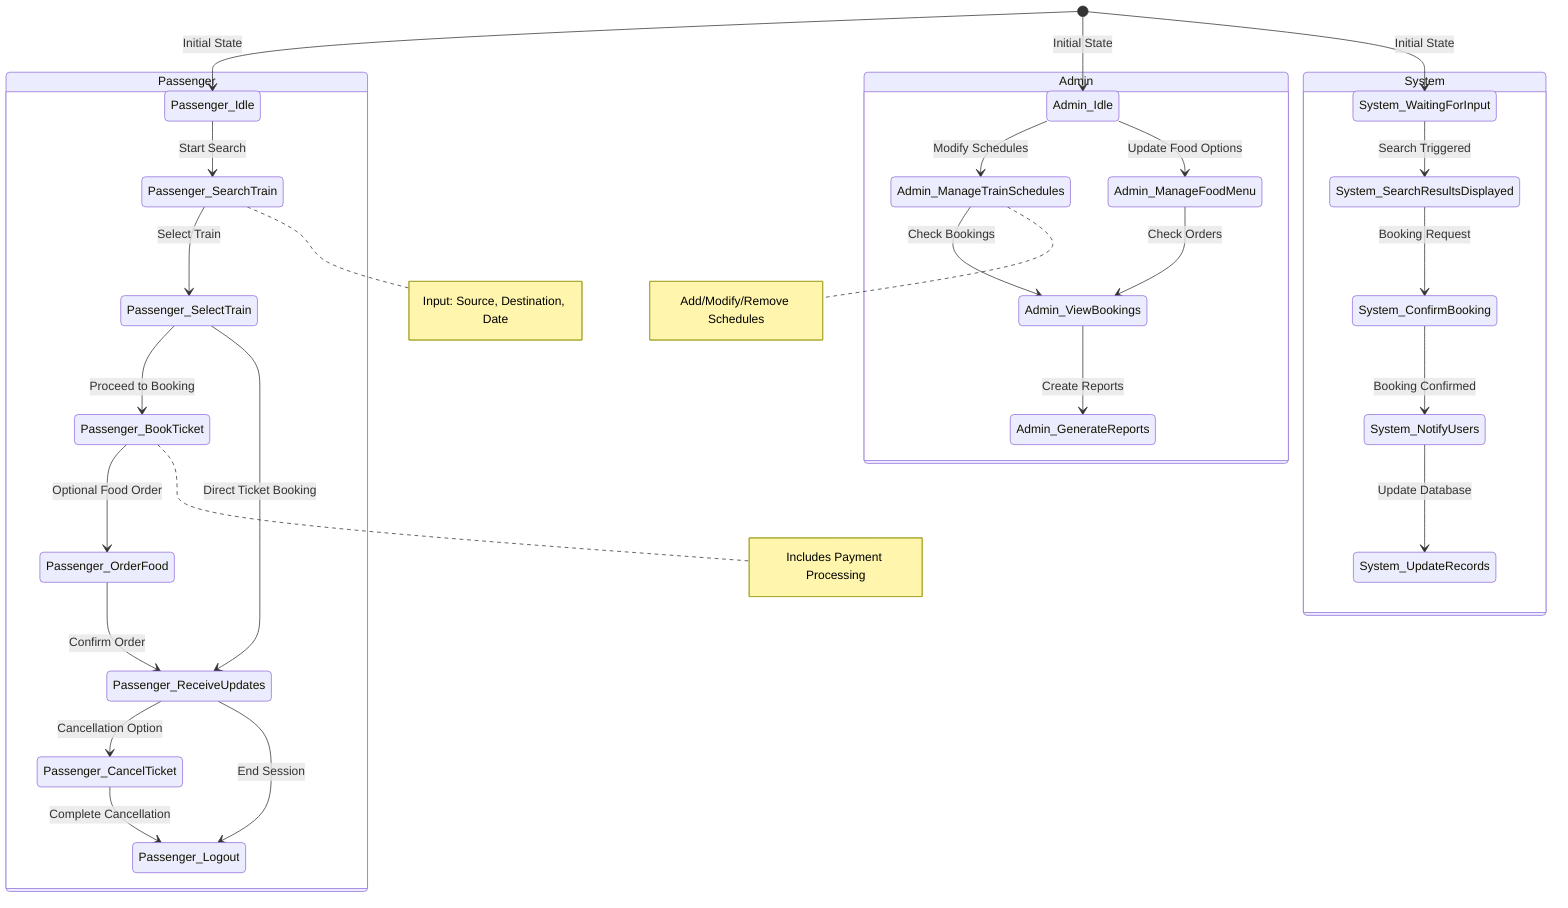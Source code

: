 stateDiagram-v2
    [*] --> Passenger_Idle : Initial State
    [*] --> Admin_Idle : Initial State
    [*] --> System_WaitingForInput : Initial State

    state Passenger {
        Passenger_Idle --> Passenger_SearchTrain : Start Search
        Passenger_SearchTrain --> Passenger_SelectTrain : Select Train
        Passenger_SelectTrain --> Passenger_BookTicket : Proceed to Booking
        Passenger_BookTicket --> Passenger_OrderFood : Optional Food Order
        Passenger_OrderFood --> Passenger_ReceiveUpdates : Confirm Order
        Passenger_SelectTrain --> Passenger_ReceiveUpdates : Direct Ticket Booking
        Passenger_ReceiveUpdates --> Passenger_CancelTicket : Cancellation Option
        Passenger_CancelTicket --> Passenger_Logout : Complete Cancellation
        Passenger_ReceiveUpdates --> Passenger_Logout : End Session
    }

    state Admin {
        Admin_Idle --> Admin_ManageTrainSchedules : Modify Schedules
        Admin_Idle --> Admin_ManageFoodMenu : Update Food Options
        Admin_ManageTrainSchedules --> Admin_ViewBookings : Check Bookings
        Admin_ManageFoodMenu --> Admin_ViewBookings : Check Orders
        Admin_ViewBookings --> Admin_GenerateReports : Create Reports
    }

    state System {
        System_WaitingForInput --> System_SearchResultsDisplayed : Search Triggered
        System_SearchResultsDisplayed --> System_ConfirmBooking : Booking Request
        System_ConfirmBooking --> System_NotifyUsers : Booking Confirmed
        System_NotifyUsers --> System_UpdateRecords : Update Database
    }

    note right of Passenger_SearchTrain
        Input: Source, Destination, Date
    end note

    note right of Passenger_BookTicket
        Includes Payment Processing
    end note

    note right of Admin_ManageTrainSchedules
        Add/Modify/Remove Schedules
    end note